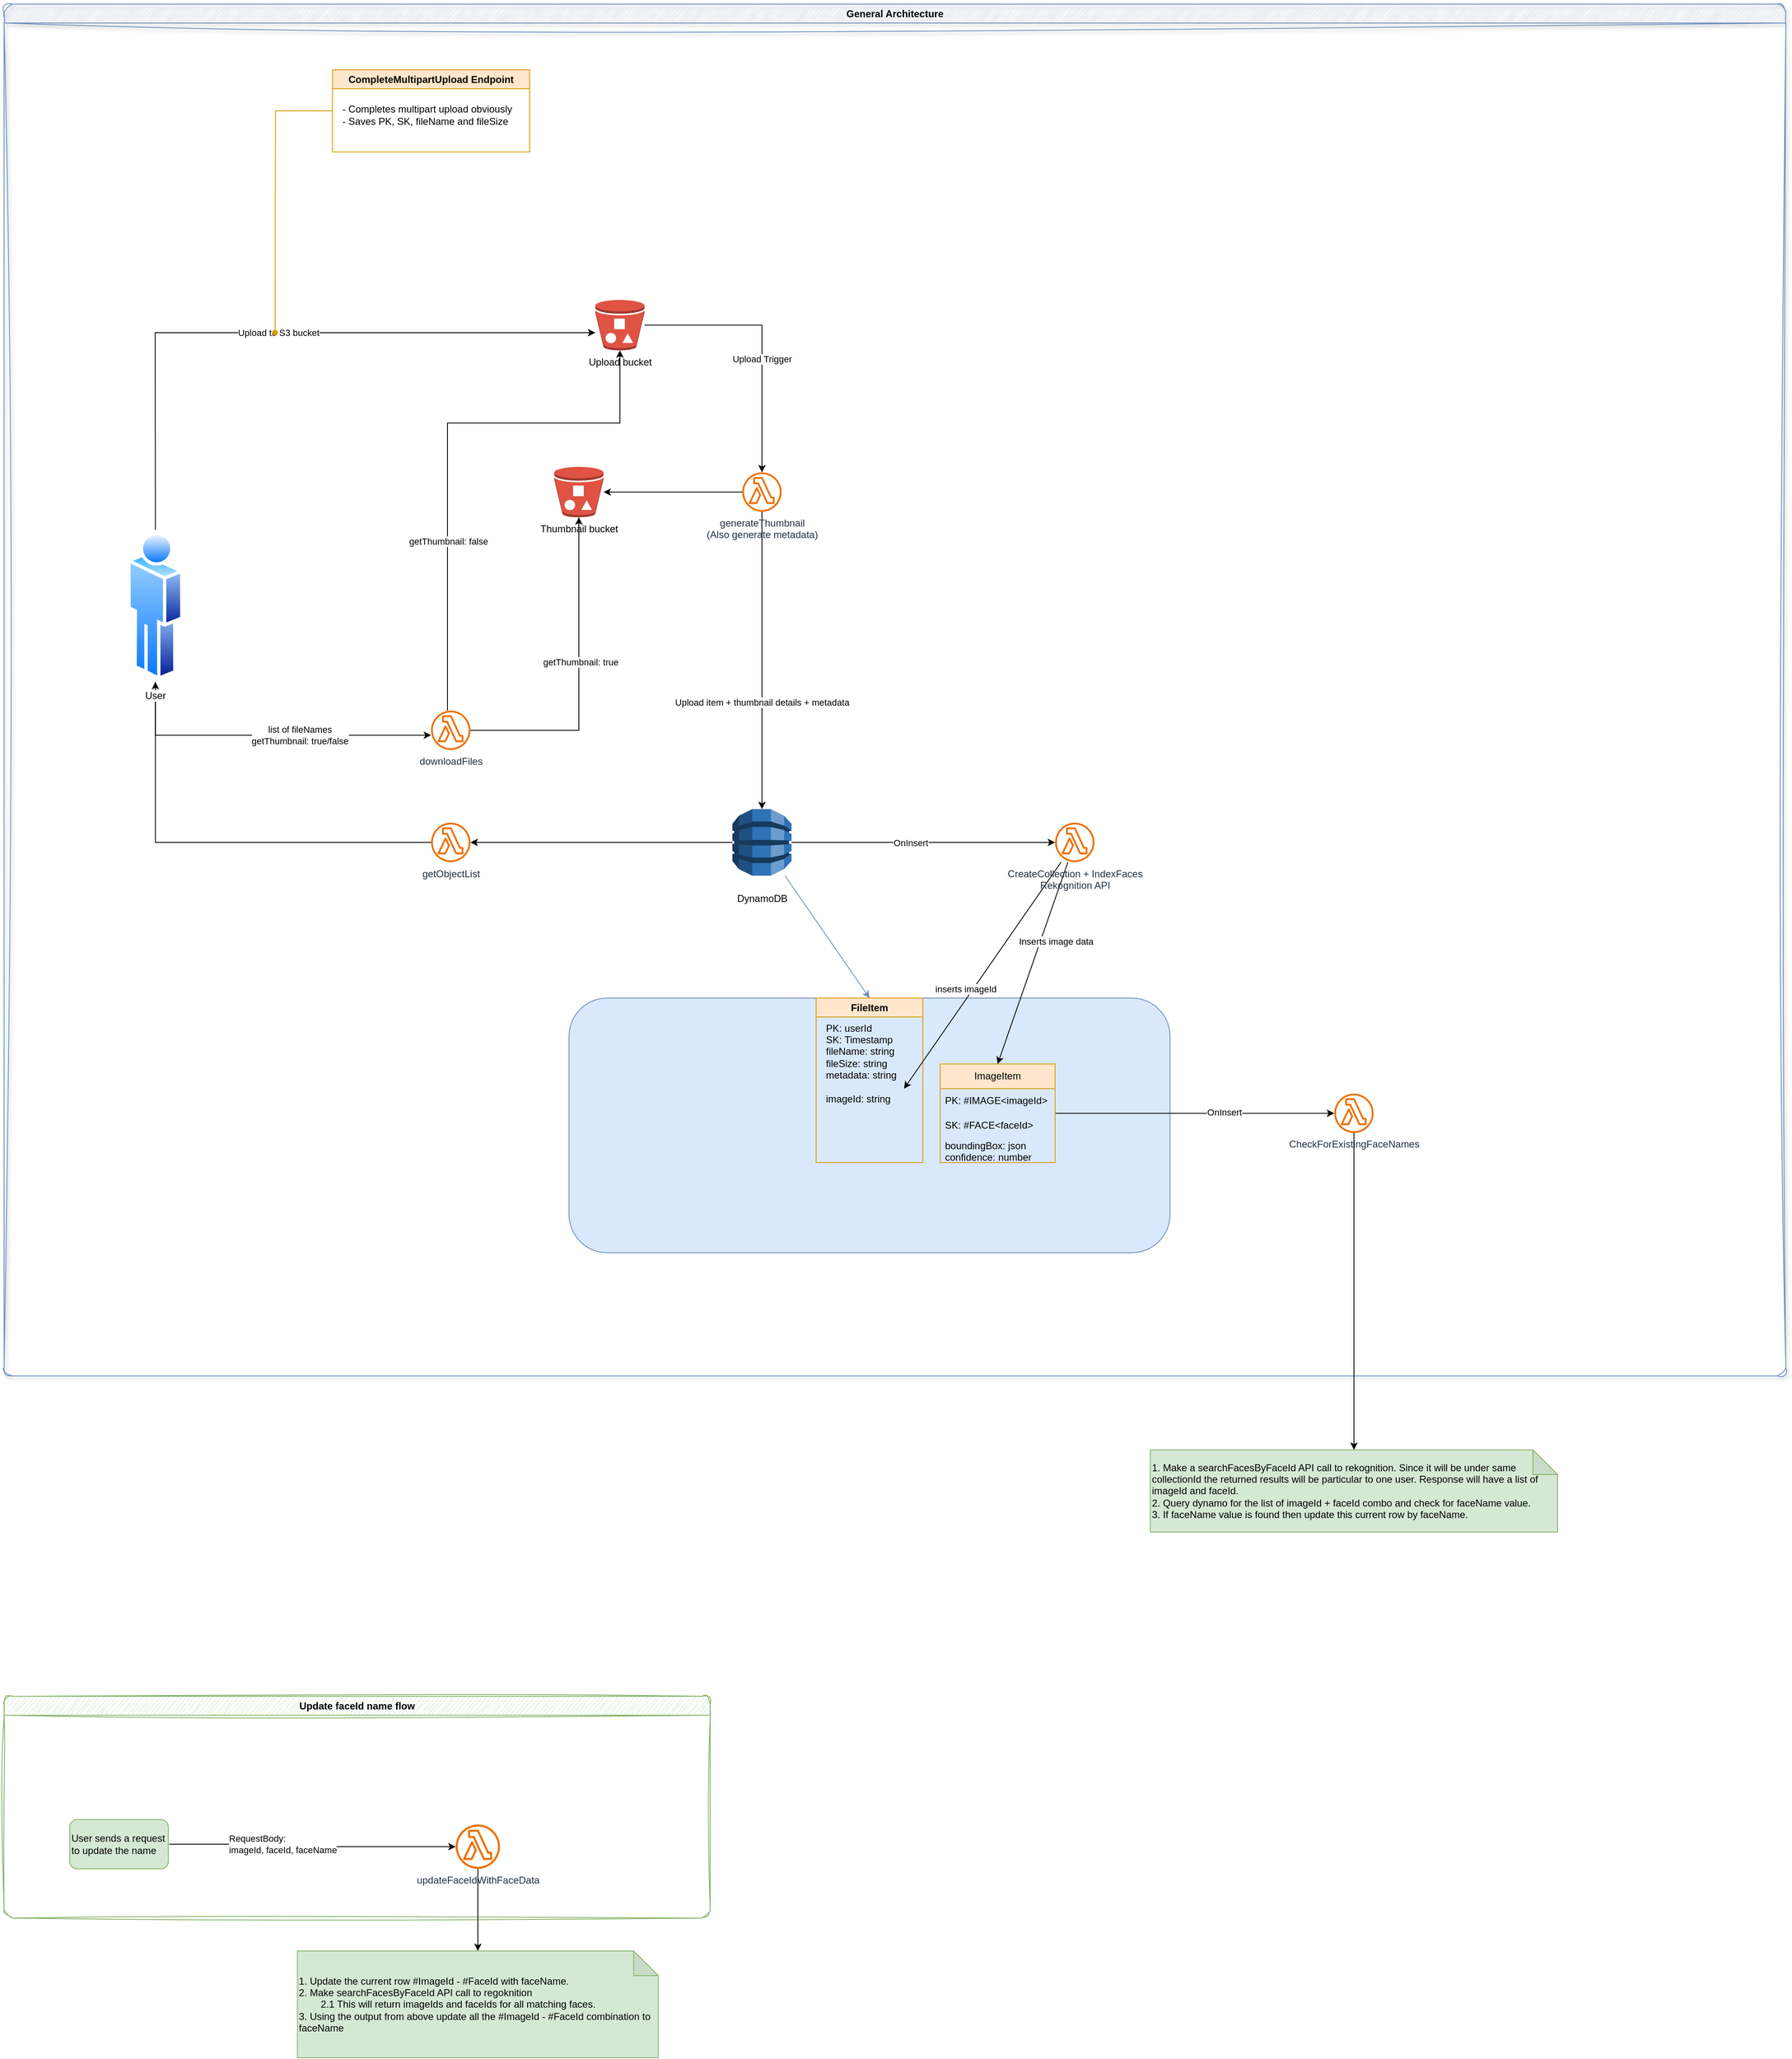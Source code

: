 <mxfile version="27.0.4">
  <diagram name="Page-1" id="5c-N3aM7RLb5X0E32vks">
    <mxGraphModel dx="3417" dy="2632" grid="1" gridSize="10" guides="1" tooltips="1" connect="1" arrows="1" fold="1" page="1" pageScale="1" pageWidth="827" pageHeight="1169" math="0" shadow="0">
      <root>
        <mxCell id="0" />
        <mxCell id="1" parent="0" />
        <mxCell id="DD5CqQN37Do40TtxZKi6-22" value="Update faceId name flow" style="swimlane;whiteSpace=wrap;html=1;fillColor=#d5e8d4;strokeColor=#82b366;sketch=1;curveFitting=1;jiggle=2;rounded=1;" vertex="1" parent="1">
          <mxGeometry x="-650" y="1040" width="860" height="270" as="geometry">
            <mxRectangle x="-40" y="1620" width="170" height="30" as="alternateBounds" />
          </mxGeometry>
        </mxCell>
        <mxCell id="DD5CqQN37Do40TtxZKi6-24" style="edgeStyle=orthogonalEdgeStyle;rounded=0;orthogonalLoop=1;jettySize=auto;html=1;" edge="1" parent="DD5CqQN37Do40TtxZKi6-22" source="DD5CqQN37Do40TtxZKi6-23" target="DD5CqQN37Do40TtxZKi6-27">
          <mxGeometry relative="1" as="geometry">
            <mxPoint x="610" y="180" as="targetPoint" />
          </mxGeometry>
        </mxCell>
        <mxCell id="DD5CqQN37Do40TtxZKi6-25" value="RequestBody:&lt;br&gt;imageId, faceId, faceName" style="edgeLabel;html=1;align=left;verticalAlign=middle;resizable=0;points=[];" vertex="1" connectable="0" parent="DD5CqQN37Do40TtxZKi6-24">
          <mxGeometry x="-0.027" y="-4" relative="1" as="geometry">
            <mxPoint x="-100" y="-4" as="offset" />
          </mxGeometry>
        </mxCell>
        <mxCell id="DD5CqQN37Do40TtxZKi6-23" value="User sends a request to update the name" style="rounded=1;whiteSpace=wrap;html=1;align=left;fillColor=#d5e8d4;strokeColor=#82b366;perimeterSpacing=1;" vertex="1" parent="DD5CqQN37Do40TtxZKi6-22">
          <mxGeometry x="80" y="150" width="120" height="60" as="geometry" />
        </mxCell>
        <mxCell id="DD5CqQN37Do40TtxZKi6-28" style="edgeStyle=orthogonalEdgeStyle;rounded=0;orthogonalLoop=1;jettySize=auto;html=1;entryX=0.5;entryY=0;entryDx=0;entryDy=0;entryPerimeter=0;" edge="1" parent="DD5CqQN37Do40TtxZKi6-22" source="DD5CqQN37Do40TtxZKi6-27" target="DD5CqQN37Do40TtxZKi6-29">
          <mxGeometry relative="1" as="geometry">
            <mxPoint x="577" y="320" as="targetPoint" />
          </mxGeometry>
        </mxCell>
        <mxCell id="DD5CqQN37Do40TtxZKi6-27" value="updateFaceIdWithFaceData&lt;div&gt;&lt;br&gt;&lt;/div&gt;&lt;div&gt;&lt;br&gt;&lt;/div&gt;" style="sketch=0;outlineConnect=0;fontColor=#232F3E;gradientColor=none;fillColor=#ED7100;strokeColor=none;dashed=0;verticalLabelPosition=bottom;verticalAlign=top;align=center;html=1;fontSize=12;fontStyle=0;aspect=fixed;pointerEvents=1;shape=mxgraph.aws4.lambda_function;" vertex="1" parent="DD5CqQN37Do40TtxZKi6-22">
          <mxGeometry x="550" y="156" width="54" height="54" as="geometry" />
        </mxCell>
        <mxCell id="DD5CqQN37Do40TtxZKi6-29" value="1. Update the current row #ImageId - #FaceId with faceName.&lt;div&gt;2. Make searchFacesByFaceId API call to regoknition&lt;/div&gt;&lt;div&gt;&lt;span style=&quot;white-space: pre;&quot;&gt;&#x9;&lt;/span&gt;2.1 This will return imageIds and faceIds for all matching faces.&lt;br&gt;&lt;/div&gt;&lt;div&gt;3. Using the output from above update all the #ImageId - #FaceId combination to faceName&lt;/div&gt;" style="shape=note;whiteSpace=wrap;html=1;backgroundOutline=1;darkOpacity=0.05;align=left;fillColor=#d5e8d4;strokeColor=#82b366;" vertex="1" parent="DD5CqQN37Do40TtxZKi6-22">
          <mxGeometry x="357.25" y="310" width="439.5" height="130" as="geometry" />
        </mxCell>
        <mxCell id="DD5CqQN37Do40TtxZKi6-20" value="General Architecture" style="swimlane;whiteSpace=wrap;html=1;fillColor=#dae8fc;strokeColor=#6c8ebf;rounded=1;sketch=1;curveFitting=1;jiggle=2;shadow=1;" vertex="1" parent="1">
          <mxGeometry x="-650" y="-1020" width="2170" height="1670" as="geometry">
            <mxRectangle x="-50" y="-150" width="150" height="30" as="alternateBounds" />
          </mxGeometry>
        </mxCell>
        <mxCell id="DD5CqQN37Do40TtxZKi6-71" value="" style="rounded=1;whiteSpace=wrap;html=1;fillColor=#dae8fc;strokeColor=#6c8ebf;" vertex="1" parent="DD5CqQN37Do40TtxZKi6-20">
          <mxGeometry x="688" y="1210" width="732" height="310" as="geometry" />
        </mxCell>
        <mxCell id="DD5CqQN37Do40TtxZKi6-72" style="edgeStyle=orthogonalEdgeStyle;rounded=0;orthogonalLoop=1;jettySize=auto;html=1;" edge="1" source="DD5CqQN37Do40TtxZKi6-74" target="DD5CqQN37Do40TtxZKi6-80" parent="DD5CqQN37Do40TtxZKi6-20">
          <mxGeometry relative="1" as="geometry">
            <mxPoint x="910" y="550" as="targetPoint" />
          </mxGeometry>
        </mxCell>
        <mxCell id="DD5CqQN37Do40TtxZKi6-73" value="Upload Trigger" style="edgeLabel;html=1;align=center;verticalAlign=middle;resizable=0;points=[];" vertex="1" connectable="0" parent="DD5CqQN37Do40TtxZKi6-72">
          <mxGeometry x="0.14" relative="1" as="geometry">
            <mxPoint as="offset" />
          </mxGeometry>
        </mxCell>
        <mxCell id="DD5CqQN37Do40TtxZKi6-74" value="Upload bucket" style="outlineConnect=0;dashed=0;verticalLabelPosition=bottom;verticalAlign=top;align=center;html=1;shape=mxgraph.aws3.bucket_with_objects;fillColor=#E05243;gradientColor=none;" vertex="1" parent="DD5CqQN37Do40TtxZKi6-20">
          <mxGeometry x="720" y="360" width="60" height="61.5" as="geometry" />
        </mxCell>
        <mxCell id="DD5CqQN37Do40TtxZKi6-75" value="" style="endArrow=classic;html=1;rounded=0;exitX=0.5;exitY=0;exitDx=0;exitDy=0;" edge="1" source="DD5CqQN37Do40TtxZKi6-90" parent="DD5CqQN37Do40TtxZKi6-20">
          <mxGeometry width="50" height="50" relative="1" as="geometry">
            <mxPoint x="280" y="400" as="sourcePoint" />
            <mxPoint x="720" y="400" as="targetPoint" />
            <Array as="points">
              <mxPoint x="184" y="400" />
            </Array>
          </mxGeometry>
        </mxCell>
        <mxCell id="DD5CqQN37Do40TtxZKi6-76" value="Upload to S3 bucket" style="edgeLabel;html=1;align=center;verticalAlign=middle;resizable=0;points=[];" vertex="1" connectable="0" parent="DD5CqQN37Do40TtxZKi6-75">
          <mxGeometry x="0.005" relative="1" as="geometry">
            <mxPoint as="offset" />
          </mxGeometry>
        </mxCell>
        <mxCell id="DD5CqQN37Do40TtxZKi6-77" style="edgeStyle=orthogonalEdgeStyle;rounded=0;orthogonalLoop=1;jettySize=auto;html=1;" edge="1" source="DD5CqQN37Do40TtxZKi6-80" target="DD5CqQN37Do40TtxZKi6-85" parent="DD5CqQN37Do40TtxZKi6-20">
          <mxGeometry relative="1" as="geometry" />
        </mxCell>
        <mxCell id="DD5CqQN37Do40TtxZKi6-78" value="Upload item + thumbnail details + metadata" style="edgeLabel;html=1;align=center;verticalAlign=middle;resizable=0;points=[];" vertex="1" connectable="0" parent="DD5CqQN37Do40TtxZKi6-77">
          <mxGeometry x="-0.155" relative="1" as="geometry">
            <mxPoint y="79" as="offset" />
          </mxGeometry>
        </mxCell>
        <mxCell id="DD5CqQN37Do40TtxZKi6-79" style="edgeStyle=orthogonalEdgeStyle;rounded=0;orthogonalLoop=1;jettySize=auto;html=1;" edge="1" source="DD5CqQN37Do40TtxZKi6-80" target="DD5CqQN37Do40TtxZKi6-91" parent="DD5CqQN37Do40TtxZKi6-20">
          <mxGeometry relative="1" as="geometry">
            <mxPoint x="1160" y="594" as="targetPoint" />
          </mxGeometry>
        </mxCell>
        <mxCell id="DD5CqQN37Do40TtxZKi6-80" value="generateThumbnail&lt;div&gt;(Also generate metadata)&lt;/div&gt;&lt;div&gt;&lt;br&gt;&lt;/div&gt;" style="sketch=0;outlineConnect=0;fontColor=#232F3E;gradientColor=none;fillColor=#ED7100;strokeColor=none;dashed=0;verticalLabelPosition=bottom;verticalAlign=top;align=center;html=1;fontSize=12;fontStyle=0;aspect=fixed;pointerEvents=1;shape=mxgraph.aws4.lambda_function;" vertex="1" parent="DD5CqQN37Do40TtxZKi6-20">
          <mxGeometry x="899" y="570" width="48" height="48" as="geometry" />
        </mxCell>
        <mxCell id="DD5CqQN37Do40TtxZKi6-81" style="edgeStyle=orthogonalEdgeStyle;rounded=0;orthogonalLoop=1;jettySize=auto;html=1;" edge="1" source="DD5CqQN37Do40TtxZKi6-85" target="DD5CqQN37Do40TtxZKi6-87" parent="DD5CqQN37Do40TtxZKi6-20">
          <mxGeometry relative="1" as="geometry" />
        </mxCell>
        <mxCell id="DD5CqQN37Do40TtxZKi6-82" style="edgeStyle=orthogonalEdgeStyle;rounded=0;orthogonalLoop=1;jettySize=auto;html=1;exitX=1;exitY=0.5;exitDx=0;exitDy=0;exitPerimeter=0;" edge="1" source="DD5CqQN37Do40TtxZKi6-85" target="DD5CqQN37Do40TtxZKi6-105" parent="DD5CqQN37Do40TtxZKi6-20">
          <mxGeometry relative="1" as="geometry" />
        </mxCell>
        <mxCell id="DD5CqQN37Do40TtxZKi6-83" value="OnInsert" style="edgeLabel;html=1;align=center;verticalAlign=middle;resizable=0;points=[];" vertex="1" connectable="0" parent="DD5CqQN37Do40TtxZKi6-82">
          <mxGeometry x="-0.097" relative="1" as="geometry">
            <mxPoint as="offset" />
          </mxGeometry>
        </mxCell>
        <mxCell id="DD5CqQN37Do40TtxZKi6-84" style="edgeStyle=none;html=1;entryX=0.5;entryY=0;entryDx=0;entryDy=0;fillColor=#dae8fc;strokeColor=#6c8ebf;" edge="1" source="DD5CqQN37Do40TtxZKi6-85" target="DD5CqQN37Do40TtxZKi6-71" parent="DD5CqQN37Do40TtxZKi6-20">
          <mxGeometry relative="1" as="geometry" />
        </mxCell>
        <mxCell id="DD5CqQN37Do40TtxZKi6-85" value="&lt;div&gt;&lt;br&gt;&lt;/div&gt;&lt;div&gt;DynamoDB&lt;/div&gt;&lt;div&gt;&lt;br&gt;&lt;/div&gt;" style="outlineConnect=0;dashed=0;verticalLabelPosition=bottom;verticalAlign=top;align=center;html=1;shape=mxgraph.aws3.dynamo_db;fillColor=#2E73B8;gradientColor=none;" vertex="1" parent="DD5CqQN37Do40TtxZKi6-20">
          <mxGeometry x="887" y="980" width="72" height="81" as="geometry" />
        </mxCell>
        <mxCell id="DD5CqQN37Do40TtxZKi6-86" style="edgeStyle=orthogonalEdgeStyle;rounded=0;orthogonalLoop=1;jettySize=auto;html=1;" edge="1" source="DD5CqQN37Do40TtxZKi6-87" target="DD5CqQN37Do40TtxZKi6-90" parent="DD5CqQN37Do40TtxZKi6-20">
          <mxGeometry relative="1" as="geometry" />
        </mxCell>
        <mxCell id="DD5CqQN37Do40TtxZKi6-87" value="getObjectList&lt;div&gt;&lt;br&gt;&lt;/div&gt;" style="sketch=0;outlineConnect=0;fontColor=#232F3E;gradientColor=none;fillColor=#ED7100;strokeColor=none;dashed=0;verticalLabelPosition=bottom;verticalAlign=top;align=center;html=1;fontSize=12;fontStyle=0;aspect=fixed;pointerEvents=1;shape=mxgraph.aws4.lambda_function;" vertex="1" parent="DD5CqQN37Do40TtxZKi6-20">
          <mxGeometry x="520" y="996.5" width="48" height="48" as="geometry" />
        </mxCell>
        <mxCell id="DD5CqQN37Do40TtxZKi6-88" style="edgeStyle=orthogonalEdgeStyle;rounded=0;orthogonalLoop=1;jettySize=auto;html=1;" edge="1" source="DD5CqQN37Do40TtxZKi6-90" target="DD5CqQN37Do40TtxZKi6-96" parent="DD5CqQN37Do40TtxZKi6-20">
          <mxGeometry relative="1" as="geometry">
            <Array as="points">
              <mxPoint x="184" y="890" />
            </Array>
          </mxGeometry>
        </mxCell>
        <mxCell id="DD5CqQN37Do40TtxZKi6-89" value="list of fileNames&lt;br&gt;getThumbnail: true/false" style="edgeLabel;html=1;align=center;verticalAlign=middle;resizable=0;points=[];" vertex="1" connectable="0" parent="DD5CqQN37Do40TtxZKi6-88">
          <mxGeometry x="-0.004" y="-2" relative="1" as="geometry">
            <mxPoint x="41" y="-2" as="offset" />
          </mxGeometry>
        </mxCell>
        <mxCell id="DD5CqQN37Do40TtxZKi6-90" value="User" style="image;aspect=fixed;perimeter=ellipsePerimeter;html=1;align=center;shadow=0;dashed=0;spacingTop=3;image=img/lib/active_directory/user.svg;" vertex="1" parent="DD5CqQN37Do40TtxZKi6-20">
          <mxGeometry x="150" y="640" width="68.5" height="185.14" as="geometry" />
        </mxCell>
        <mxCell id="DD5CqQN37Do40TtxZKi6-91" value="Thumbnail bucket" style="outlineConnect=0;dashed=0;verticalLabelPosition=bottom;verticalAlign=top;align=center;html=1;shape=mxgraph.aws3.bucket_with_objects;fillColor=#E05243;gradientColor=none;" vertex="1" parent="DD5CqQN37Do40TtxZKi6-20">
          <mxGeometry x="670" y="563.25" width="60" height="61.5" as="geometry" />
        </mxCell>
        <mxCell id="DD5CqQN37Do40TtxZKi6-92" style="edgeStyle=orthogonalEdgeStyle;rounded=0;orthogonalLoop=1;jettySize=auto;html=1;entryX=0.5;entryY=1;entryDx=0;entryDy=0;entryPerimeter=0;" edge="1" source="DD5CqQN37Do40TtxZKi6-96" target="DD5CqQN37Do40TtxZKi6-91" parent="DD5CqQN37Do40TtxZKi6-20">
          <mxGeometry relative="1" as="geometry">
            <mxPoint x="700" y="660" as="targetPoint" />
          </mxGeometry>
        </mxCell>
        <mxCell id="DD5CqQN37Do40TtxZKi6-93" value="getThumbnail: true" style="edgeLabel;html=1;align=center;verticalAlign=middle;resizable=0;points=[];" vertex="1" connectable="0" parent="DD5CqQN37Do40TtxZKi6-92">
          <mxGeometry x="0.099" y="-2" relative="1" as="geometry">
            <mxPoint as="offset" />
          </mxGeometry>
        </mxCell>
        <mxCell id="DD5CqQN37Do40TtxZKi6-94" style="edgeStyle=orthogonalEdgeStyle;rounded=0;orthogonalLoop=1;jettySize=auto;html=1;" edge="1" source="DD5CqQN37Do40TtxZKi6-96" target="DD5CqQN37Do40TtxZKi6-74" parent="DD5CqQN37Do40TtxZKi6-20">
          <mxGeometry relative="1" as="geometry">
            <Array as="points">
              <mxPoint x="540" y="510" />
              <mxPoint x="750" y="510" />
            </Array>
          </mxGeometry>
        </mxCell>
        <mxCell id="DD5CqQN37Do40TtxZKi6-95" value="getThumbnail: false" style="edgeLabel;html=1;align=center;verticalAlign=middle;resizable=0;points=[];" vertex="1" connectable="0" parent="DD5CqQN37Do40TtxZKi6-94">
          <mxGeometry x="-0.365" y="-1" relative="1" as="geometry">
            <mxPoint as="offset" />
          </mxGeometry>
        </mxCell>
        <mxCell id="DD5CqQN37Do40TtxZKi6-96" value="downloadFiles" style="sketch=0;outlineConnect=0;fontColor=#232F3E;gradientColor=none;fillColor=#ED7100;strokeColor=none;dashed=0;verticalLabelPosition=bottom;verticalAlign=top;align=center;html=1;fontSize=12;fontStyle=0;aspect=fixed;pointerEvents=1;shape=mxgraph.aws4.lambda_function;" vertex="1" parent="DD5CqQN37Do40TtxZKi6-20">
          <mxGeometry x="520" y="860" width="48" height="48" as="geometry" />
        </mxCell>
        <mxCell id="DD5CqQN37Do40TtxZKi6-97" value="FileItem" style="swimlane;whiteSpace=wrap;html=1;fillColor=#ffe6cc;strokeColor=#d79b00;movable=1;resizable=1;rotatable=1;deletable=1;editable=1;locked=0;connectable=1;" vertex="1" parent="DD5CqQN37Do40TtxZKi6-20">
          <mxGeometry x="989" y="1210" width="130" height="200.25" as="geometry" />
        </mxCell>
        <mxCell id="DD5CqQN37Do40TtxZKi6-98" value="PK: userId&lt;div&gt;SK: Timestamp&lt;/div&gt;&lt;div&gt;fileName: string&lt;/div&gt;&lt;div&gt;fileSize: string&lt;/div&gt;&lt;div&gt;metadata: string&lt;/div&gt;" style="text;html=1;align=left;verticalAlign=middle;resizable=0;points=[];autosize=1;strokeColor=none;fillColor=none;movable=0;rotatable=0;deletable=0;editable=0;locked=1;connectable=0;" vertex="1" parent="DD5CqQN37Do40TtxZKi6-97">
          <mxGeometry x="10" y="20" width="110" height="90" as="geometry" />
        </mxCell>
        <mxCell id="DD5CqQN37Do40TtxZKi6-99" value="imageId: string" style="text;html=1;align=left;verticalAlign=middle;resizable=1;points=[];autosize=1;strokeColor=none;fillColor=none;movable=1;rotatable=1;deletable=1;editable=1;locked=0;connectable=1;" vertex="1" parent="DD5CqQN37Do40TtxZKi6-97">
          <mxGeometry x="10" y="108" width="100" height="30" as="geometry" />
        </mxCell>
        <mxCell id="DD5CqQN37Do40TtxZKi6-100" style="edgeStyle=orthogonalEdgeStyle;rounded=0;orthogonalLoop=1;jettySize=auto;html=1;endArrow=oval;endFill=1;fillColor=#ffe6cc;strokeColor=#d79b00;" edge="1" source="DD5CqQN37Do40TtxZKi6-101" parent="DD5CqQN37Do40TtxZKi6-20">
          <mxGeometry relative="1" as="geometry">
            <mxPoint x="330" y="400" as="targetPoint" />
          </mxGeometry>
        </mxCell>
        <mxCell id="DD5CqQN37Do40TtxZKi6-101" value="CompleteMultipartUpload Endpoint" style="swimlane;whiteSpace=wrap;html=1;fillColor=#ffe6cc;strokeColor=#d79b00;" vertex="1" parent="DD5CqQN37Do40TtxZKi6-20">
          <mxGeometry x="400" y="80" width="240" height="100" as="geometry" />
        </mxCell>
        <mxCell id="DD5CqQN37Do40TtxZKi6-102" value="- Completes multipart upload obviously&lt;div&gt;- Saves PK, SK, fileName and fileSize&lt;/div&gt;" style="text;html=1;align=left;verticalAlign=middle;resizable=0;points=[];autosize=1;strokeColor=none;fillColor=none;" vertex="1" parent="DD5CqQN37Do40TtxZKi6-101">
          <mxGeometry x="10" y="35" width="230" height="40" as="geometry" />
        </mxCell>
        <mxCell id="DD5CqQN37Do40TtxZKi6-103" style="edgeStyle=none;html=1;entryX=0.97;entryY=0.078;entryDx=0;entryDy=0;entryPerimeter=0;" edge="1" source="DD5CqQN37Do40TtxZKi6-105" target="DD5CqQN37Do40TtxZKi6-99" parent="DD5CqQN37Do40TtxZKi6-20">
          <mxGeometry relative="1" as="geometry">
            <mxPoint x="1120" y="1360" as="targetPoint" />
          </mxGeometry>
        </mxCell>
        <mxCell id="DD5CqQN37Do40TtxZKi6-104" value="inserts imageId" style="edgeLabel;html=1;align=center;verticalAlign=middle;resizable=0;points=[];" vertex="1" connectable="0" parent="DD5CqQN37Do40TtxZKi6-103">
          <mxGeometry x="0.33" y="-1" relative="1" as="geometry">
            <mxPoint x="11" y="-28" as="offset" />
          </mxGeometry>
        </mxCell>
        <mxCell id="DD5CqQN37Do40TtxZKi6-105" value="&lt;div&gt;CreateCollection + IndexFaces&lt;/div&gt;&lt;div&gt;Rekognition API&lt;/div&gt;" style="sketch=0;outlineConnect=0;fontColor=#232F3E;gradientColor=none;fillColor=#ED7100;strokeColor=none;dashed=0;verticalLabelPosition=bottom;verticalAlign=top;align=center;html=1;fontSize=12;fontStyle=0;aspect=fixed;pointerEvents=1;shape=mxgraph.aws4.lambda_function;" vertex="1" parent="DD5CqQN37Do40TtxZKi6-20">
          <mxGeometry x="1280" y="996.5" width="48" height="48" as="geometry" />
        </mxCell>
        <mxCell id="DD5CqQN37Do40TtxZKi6-119" style="edgeStyle=orthogonalEdgeStyle;rounded=0;orthogonalLoop=1;jettySize=auto;html=1;" edge="1" parent="DD5CqQN37Do40TtxZKi6-20" source="DD5CqQN37Do40TtxZKi6-106" target="DD5CqQN37Do40TtxZKi6-120">
          <mxGeometry relative="1" as="geometry">
            <mxPoint x="1520.0" y="1350.25" as="targetPoint" />
          </mxGeometry>
        </mxCell>
        <mxCell id="DD5CqQN37Do40TtxZKi6-121" value="OnInsert" style="edgeLabel;html=1;align=center;verticalAlign=middle;resizable=0;points=[];" vertex="1" connectable="0" parent="DD5CqQN37Do40TtxZKi6-119">
          <mxGeometry x="-0.356" relative="1" as="geometry">
            <mxPoint x="96" y="-2" as="offset" />
          </mxGeometry>
        </mxCell>
        <mxCell id="DD5CqQN37Do40TtxZKi6-106" value="ImageItem" style="swimlane;fontStyle=0;childLayout=stackLayout;horizontal=1;startSize=30;horizontalStack=0;resizeParent=1;resizeParentMax=0;resizeLast=0;collapsible=1;marginBottom=0;whiteSpace=wrap;html=1;fillColor=#ffe6cc;strokeColor=#d79b00;movable=1;resizable=1;rotatable=1;deletable=1;editable=1;locked=0;connectable=1;" vertex="1" parent="DD5CqQN37Do40TtxZKi6-20">
          <mxGeometry x="1140" y="1290.25" width="140" height="120" as="geometry" />
        </mxCell>
        <mxCell id="DD5CqQN37Do40TtxZKi6-107" value="PK: #IMAGE&amp;lt;imageId&amp;gt;" style="text;strokeColor=none;fillColor=none;align=left;verticalAlign=middle;spacingLeft=4;spacingRight=4;overflow=hidden;points=[[0,0.5],[1,0.5]];portConstraint=eastwest;rotatable=0;whiteSpace=wrap;html=1;movable=0;resizable=0;deletable=0;editable=0;locked=1;connectable=0;" vertex="1" parent="DD5CqQN37Do40TtxZKi6-106">
          <mxGeometry y="30" width="140" height="30" as="geometry" />
        </mxCell>
        <mxCell id="DD5CqQN37Do40TtxZKi6-108" value="SK: #FACE&amp;lt;faceId&amp;gt;" style="text;strokeColor=none;fillColor=none;align=left;verticalAlign=middle;spacingLeft=4;spacingRight=4;overflow=hidden;points=[[0,0.5],[1,0.5]];portConstraint=eastwest;rotatable=0;whiteSpace=wrap;html=1;movable=0;resizable=0;deletable=0;editable=0;locked=1;connectable=0;" vertex="1" parent="DD5CqQN37Do40TtxZKi6-106">
          <mxGeometry y="60" width="140" height="30" as="geometry" />
        </mxCell>
        <mxCell id="DD5CqQN37Do40TtxZKi6-109" value="boundingBox: json&lt;div&gt;confidence: number&lt;/div&gt;" style="text;strokeColor=none;fillColor=none;align=left;verticalAlign=middle;spacingLeft=4;spacingRight=4;overflow=hidden;points=[[0,0.5],[1,0.5]];portConstraint=eastwest;rotatable=0;whiteSpace=wrap;html=1;movable=0;resizable=0;deletable=0;editable=0;locked=1;connectable=0;" vertex="1" parent="DD5CqQN37Do40TtxZKi6-106">
          <mxGeometry y="90" width="140" height="30" as="geometry" />
        </mxCell>
        <mxCell id="DD5CqQN37Do40TtxZKi6-110" style="edgeStyle=none;html=1;entryX=0.5;entryY=0;entryDx=0;entryDy=0;" edge="1" source="DD5CqQN37Do40TtxZKi6-105" target="DD5CqQN37Do40TtxZKi6-106" parent="DD5CqQN37Do40TtxZKi6-20">
          <mxGeometry relative="1" as="geometry">
            <mxPoint x="1160" y="1233" as="targetPoint" />
          </mxGeometry>
        </mxCell>
        <mxCell id="DD5CqQN37Do40TtxZKi6-111" value="Inserts image data" style="edgeLabel;html=1;align=center;verticalAlign=middle;resizable=0;points=[];" vertex="1" connectable="0" parent="DD5CqQN37Do40TtxZKi6-110">
          <mxGeometry x="0.083" y="-1" relative="1" as="geometry">
            <mxPoint x="32" y="-37" as="offset" />
          </mxGeometry>
        </mxCell>
        <mxCell id="DD5CqQN37Do40TtxZKi6-120" value="CheckForExistingFaceNames" style="sketch=0;outlineConnect=0;fontColor=#232F3E;gradientColor=none;fillColor=#ED7100;strokeColor=none;dashed=0;verticalLabelPosition=bottom;verticalAlign=top;align=center;html=1;fontSize=12;fontStyle=0;aspect=fixed;pointerEvents=1;shape=mxgraph.aws4.lambda_function;" vertex="1" parent="DD5CqQN37Do40TtxZKi6-20">
          <mxGeometry x="1620" y="1326.25" width="48" height="48" as="geometry" />
        </mxCell>
        <mxCell id="DD5CqQN37Do40TtxZKi6-122" value="1. Make a searchFacesByFaceId API call to rekognition. Since it will be under same collectionId the returned results will be particular to one user. Response will have a list of imageId and faceId.&amp;nbsp;&lt;div&gt;2. Query dynamo for the list of imageId + faceId combo and check for faceName value.&lt;/div&gt;&lt;div&gt;3. If faceName value is found then update this current row by faceName.&lt;/div&gt;" style="shape=note;whiteSpace=wrap;html=1;backgroundOutline=1;darkOpacity=0.05;align=left;fillColor=#d5e8d4;strokeColor=#82b366;" vertex="1" parent="1">
          <mxGeometry x="746" y="740" width="496" height="100" as="geometry" />
        </mxCell>
        <mxCell id="DD5CqQN37Do40TtxZKi6-123" style="edgeStyle=orthogonalEdgeStyle;rounded=0;orthogonalLoop=1;jettySize=auto;html=1;entryX=0.5;entryY=0;entryDx=0;entryDy=0;entryPerimeter=0;" edge="1" parent="1" source="DD5CqQN37Do40TtxZKi6-120" target="DD5CqQN37Do40TtxZKi6-122">
          <mxGeometry relative="1" as="geometry" />
        </mxCell>
      </root>
    </mxGraphModel>
  </diagram>
</mxfile>

